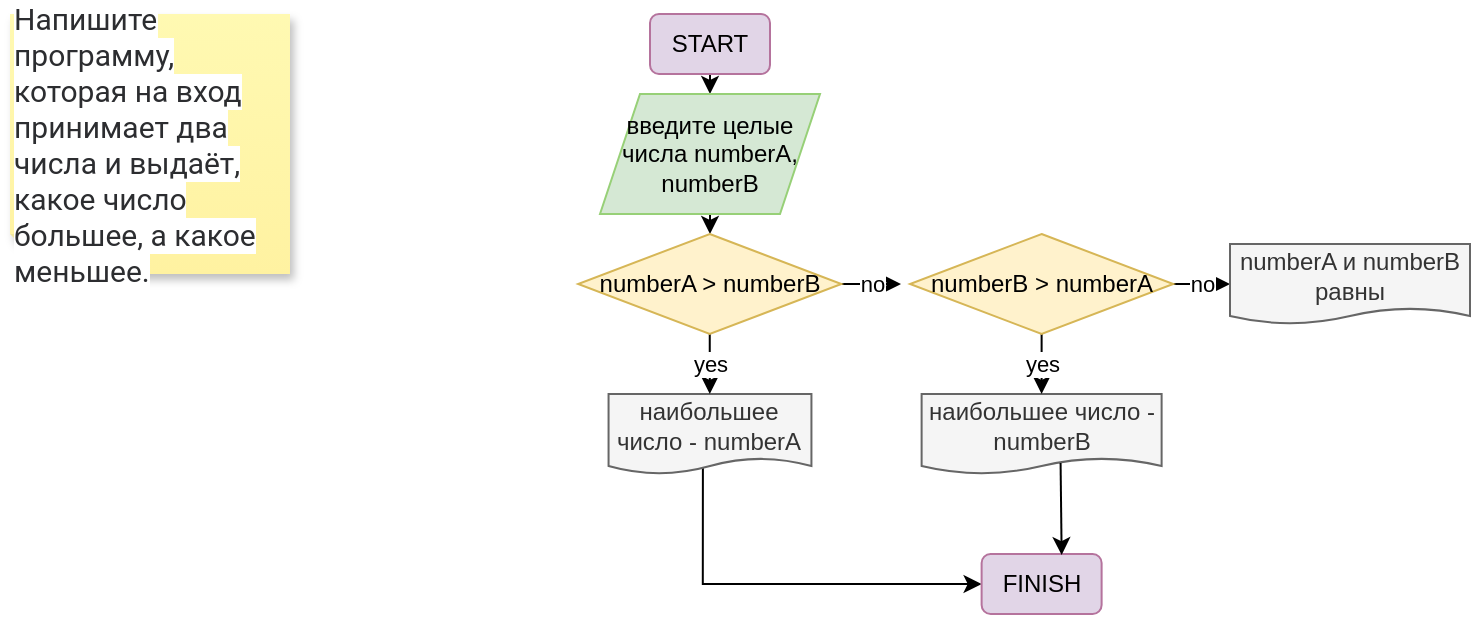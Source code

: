 <mxfile version="20.3.0" type="device"><diagram id="RBSy06l61cCSNPGjdzoy" name="Страница 1"><mxGraphModel dx="711" dy="433" grid="1" gridSize="10" guides="1" tooltips="1" connect="1" arrows="1" fold="1" page="1" pageScale="1" pageWidth="827" pageHeight="1169" math="0" shadow="0"><root><mxCell id="0"/><mxCell id="1" parent="0"/><mxCell id="ASfDf8phUozuFSxP0lh7-1" value="&lt;span style=&quot;color: rgb(44, 45, 48); font-family: Roboto, &amp;quot;San Francisco&amp;quot;, &amp;quot;Helvetica Neue&amp;quot;, Helvetica, Arial; font-size: 15px; background-color: rgb(255, 255, 255);&quot;&gt;Напишите программу, которая на вход принимает два числа и выдаёт, какое число большее, а какое меньшее.&lt;/span&gt;" style="shape=note;whiteSpace=wrap;html=1;backgroundOutline=1;fontColor=#000000;darkOpacity=0.05;fillColor=#FFF9B2;strokeColor=none;fillStyle=solid;direction=west;gradientDirection=north;gradientColor=#FFF2A1;shadow=1;size=20;pointerEvents=1;align=left;" parent="1" vertex="1"><mxGeometry x="10" y="10" width="140" height="130" as="geometry"/></mxCell><mxCell id="ASfDf8phUozuFSxP0lh7-6" style="edgeStyle=orthogonalEdgeStyle;rounded=0;orthogonalLoop=1;jettySize=auto;html=1;exitX=0.5;exitY=1;exitDx=0;exitDy=0;entryX=0.5;entryY=0;entryDx=0;entryDy=0;" parent="1" source="ASfDf8phUozuFSxP0lh7-2" target="ASfDf8phUozuFSxP0lh7-3" edge="1"><mxGeometry relative="1" as="geometry"/></mxCell><mxCell id="ASfDf8phUozuFSxP0lh7-2" value="START" style="rounded=1;whiteSpace=wrap;html=1;fillColor=#e1d5e7;strokeColor=#B5739D;" parent="1" vertex="1"><mxGeometry x="330" y="10" width="60" height="30" as="geometry"/></mxCell><mxCell id="ASfDf8phUozuFSxP0lh7-7" style="edgeStyle=orthogonalEdgeStyle;rounded=0;orthogonalLoop=1;jettySize=auto;html=1;exitX=0.5;exitY=1;exitDx=0;exitDy=0;entryX=0.5;entryY=0;entryDx=0;entryDy=0;" parent="1" source="ASfDf8phUozuFSxP0lh7-3" edge="1"><mxGeometry relative="1" as="geometry"><mxPoint x="360.005" y="90" as="targetPoint"/></mxGeometry></mxCell><mxCell id="IOiWUA-uz-ovVfXYByyx-3" style="edgeStyle=orthogonalEdgeStyle;rounded=0;orthogonalLoop=1;jettySize=auto;html=1;exitX=0.5;exitY=1;exitDx=0;exitDy=0;entryX=0.5;entryY=0;entryDx=0;entryDy=0;" parent="1" source="ASfDf8phUozuFSxP0lh7-3" edge="1"><mxGeometry relative="1" as="geometry"><mxPoint x="360" y="120" as="targetPoint"/></mxGeometry></mxCell><mxCell id="ASfDf8phUozuFSxP0lh7-3" value="введите целые числа numberA, numberB" style="shape=parallelogram;perimeter=parallelogramPerimeter;whiteSpace=wrap;html=1;fixedSize=1;strokeColor=#97D077;fillColor=#d5e8d4;" parent="1" vertex="1"><mxGeometry x="305" y="50" width="110" height="60" as="geometry"/></mxCell><mxCell id="IOiWUA-uz-ovVfXYByyx-16" style="edgeStyle=orthogonalEdgeStyle;rounded=0;orthogonalLoop=1;jettySize=auto;html=1;exitX=0.465;exitY=0.863;exitDx=0;exitDy=0;entryX=0;entryY=0.5;entryDx=0;entryDy=0;exitPerimeter=0;" parent="1" source="ASfDf8phUozuFSxP0lh7-5" target="ASfDf8phUozuFSxP0lh7-9" edge="1"><mxGeometry relative="1" as="geometry"><Array as="points"><mxPoint x="356" y="295"/></Array></mxGeometry></mxCell><mxCell id="ASfDf8phUozuFSxP0lh7-5" value="наибольшее число - numberA" style="shape=document;whiteSpace=wrap;html=1;boundedLbl=1;strokeColor=#666666;fillColor=#f5f5f5;fontColor=#333333;size=0.199;" parent="1" vertex="1"><mxGeometry x="309.28" y="200" width="101.44" height="40" as="geometry"/></mxCell><mxCell id="ASfDf8phUozuFSxP0lh7-9" value="FINISH" style="rounded=1;whiteSpace=wrap;html=1;fillColor=#e1d5e7;strokeColor=#B5739D;" parent="1" vertex="1"><mxGeometry x="495.81" y="280" width="60" height="30" as="geometry"/></mxCell><mxCell id="IOiWUA-uz-ovVfXYByyx-8" value="yes" style="edgeStyle=orthogonalEdgeStyle;rounded=0;orthogonalLoop=1;jettySize=auto;html=1;exitX=0.5;exitY=1;exitDx=0;exitDy=0;" parent="1" source="IOiWUA-uz-ovVfXYByyx-2" edge="1"><mxGeometry relative="1" as="geometry"><mxPoint x="360" y="200" as="targetPoint"/><Array as="points"><mxPoint x="360" y="200"/><mxPoint x="360" y="200"/></Array></mxGeometry></mxCell><mxCell id="Ny5AUMlnjHfm5pfBAhwy-3" value="no" style="edgeStyle=orthogonalEdgeStyle;rounded=0;orthogonalLoop=1;jettySize=auto;html=1;exitX=1;exitY=0.5;exitDx=0;exitDy=0;entryX=-0.034;entryY=0.51;entryDx=0;entryDy=0;entryPerimeter=0;" edge="1" parent="1" source="IOiWUA-uz-ovVfXYByyx-2" target="Ny5AUMlnjHfm5pfBAhwy-2"><mxGeometry relative="1" as="geometry"/></mxCell><mxCell id="IOiWUA-uz-ovVfXYByyx-2" value="numberA &amp;gt; numberB" style="rhombus;whiteSpace=wrap;html=1;strokeColor=#d6b656;fillColor=#fff2cc;" parent="1" vertex="1"><mxGeometry x="294.07" y="120" width="131.62" height="50" as="geometry"/></mxCell><mxCell id="IOiWUA-uz-ovVfXYByyx-12" value="наибольшее число - numberB" style="shape=document;whiteSpace=wrap;html=1;boundedLbl=1;strokeColor=#666666;fillColor=#f5f5f5;fontColor=#333333;size=0.199;" parent="1" vertex="1"><mxGeometry x="465.81" y="200" width="120" height="40" as="geometry"/></mxCell><mxCell id="IOiWUA-uz-ovVfXYByyx-17" value="" style="endArrow=classic;html=1;rounded=0;entryX=0.667;entryY=0.017;entryDx=0;entryDy=0;entryPerimeter=0;exitX=0.579;exitY=0.863;exitDx=0;exitDy=0;exitPerimeter=0;" parent="1" target="ASfDf8phUozuFSxP0lh7-9" edge="1" source="IOiWUA-uz-ovVfXYByyx-12"><mxGeometry width="50" height="50" relative="1" as="geometry"><mxPoint x="520" y="190" as="sourcePoint"/><mxPoint x="520" y="290" as="targetPoint"/></mxGeometry></mxCell><mxCell id="Ny5AUMlnjHfm5pfBAhwy-4" value="yes" style="edgeStyle=orthogonalEdgeStyle;rounded=0;orthogonalLoop=1;jettySize=auto;html=1;exitX=0.5;exitY=1;exitDx=0;exitDy=0;entryX=0.5;entryY=0;entryDx=0;entryDy=0;" edge="1" parent="1" source="Ny5AUMlnjHfm5pfBAhwy-2" target="IOiWUA-uz-ovVfXYByyx-12"><mxGeometry relative="1" as="geometry"/></mxCell><mxCell id="Ny5AUMlnjHfm5pfBAhwy-6" value="no" style="edgeStyle=orthogonalEdgeStyle;rounded=0;orthogonalLoop=1;jettySize=auto;html=1;exitX=1;exitY=0.5;exitDx=0;exitDy=0;entryX=0;entryY=0.5;entryDx=0;entryDy=0;" edge="1" parent="1" source="Ny5AUMlnjHfm5pfBAhwy-2" target="Ny5AUMlnjHfm5pfBAhwy-5"><mxGeometry relative="1" as="geometry"/></mxCell><mxCell id="Ny5AUMlnjHfm5pfBAhwy-2" value="numberB &amp;gt; numberA" style="rhombus;whiteSpace=wrap;html=1;strokeColor=#d6b656;fillColor=#fff2cc;" vertex="1" parent="1"><mxGeometry x="460" y="120" width="131.62" height="50" as="geometry"/></mxCell><mxCell id="Ny5AUMlnjHfm5pfBAhwy-5" value="numberA и numberB равны" style="shape=document;whiteSpace=wrap;html=1;boundedLbl=1;strokeColor=#666666;fillColor=#f5f5f5;fontColor=#333333;size=0.199;" vertex="1" parent="1"><mxGeometry x="620" y="125" width="120" height="40" as="geometry"/></mxCell></root></mxGraphModel></diagram></mxfile>